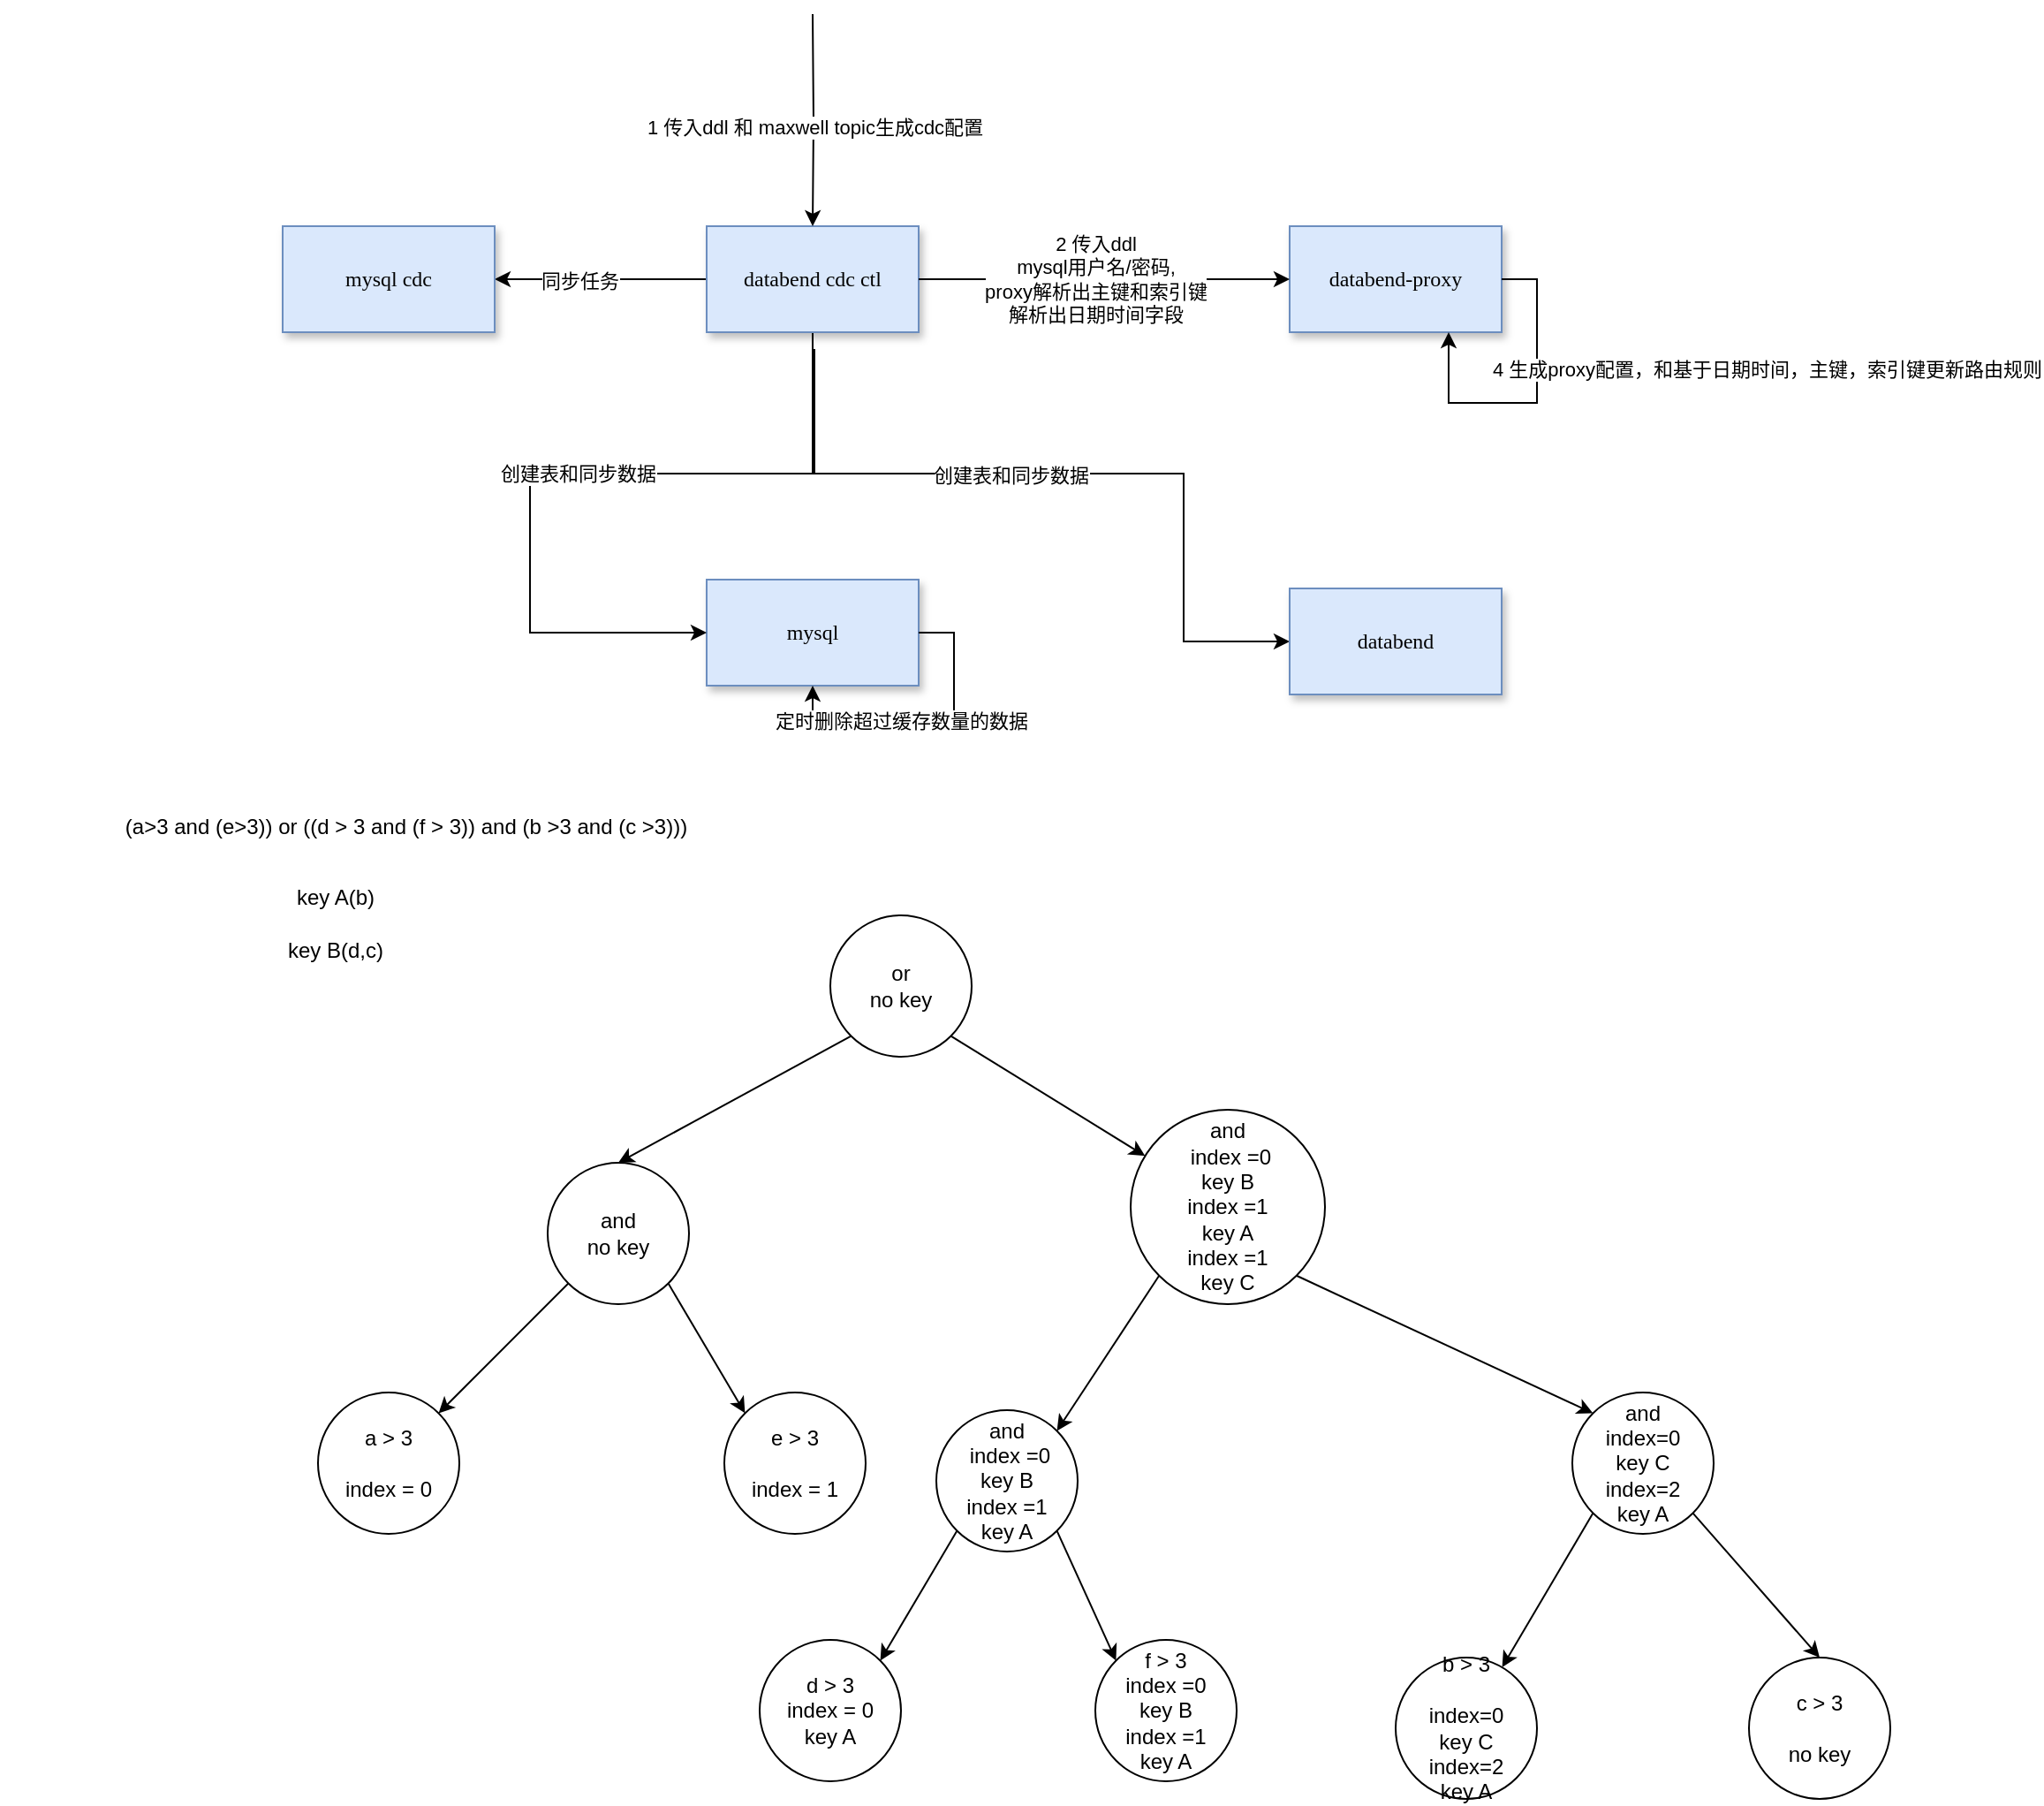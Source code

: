 <mxfile version="28.0.6">
  <diagram name="第 1 页" id="ybSWev30SjwJqXHt9w0i">
    <mxGraphModel dx="1234" dy="763" grid="1" gridSize="10" guides="1" tooltips="1" connect="1" arrows="1" fold="1" page="1" pageScale="1" pageWidth="1654" pageHeight="1169" math="0" shadow="0">
      <root>
        <mxCell id="0" />
        <mxCell id="1" parent="0" />
        <mxCell id="aLZACTp-3pR5Ggs5oU1X-17" style="edgeStyle=orthogonalEdgeStyle;rounded=0;orthogonalLoop=1;jettySize=auto;html=1;exitX=0.5;exitY=1;exitDx=0;exitDy=0;entryX=0;entryY=0.5;entryDx=0;entryDy=0;" parent="1" source="aLZACTp-3pR5Ggs5oU1X-1" target="aLZACTp-3pR5Ggs5oU1X-4" edge="1">
          <mxGeometry relative="1" as="geometry">
            <Array as="points">
              <mxPoint x="470" y="270" />
              <mxPoint x="680" y="270" />
              <mxPoint x="680" y="365" />
            </Array>
          </mxGeometry>
        </mxCell>
        <mxCell id="aLZACTp-3pR5Ggs5oU1X-19" value="创建表和同步数据" style="edgeLabel;html=1;align=center;verticalAlign=middle;resizable=0;points=[];" parent="aLZACTp-3pR5Ggs5oU1X-17" vertex="1" connectable="0">
          <mxGeometry x="-0.118" y="-1" relative="1" as="geometry">
            <mxPoint x="-4" as="offset" />
          </mxGeometry>
        </mxCell>
        <mxCell id="mrwGV0TSwpKSy3WsaggI-4" style="edgeStyle=orthogonalEdgeStyle;rounded=0;orthogonalLoop=1;jettySize=auto;html=1;exitX=0;exitY=0.5;exitDx=0;exitDy=0;" edge="1" parent="1" source="aLZACTp-3pR5Ggs5oU1X-1" target="mrwGV0TSwpKSy3WsaggI-3">
          <mxGeometry relative="1" as="geometry" />
        </mxCell>
        <mxCell id="mrwGV0TSwpKSy3WsaggI-5" value="同步任务" style="edgeLabel;html=1;align=center;verticalAlign=middle;resizable=0;points=[];" vertex="1" connectable="0" parent="mrwGV0TSwpKSy3WsaggI-4">
          <mxGeometry x="0.2" y="1" relative="1" as="geometry">
            <mxPoint as="offset" />
          </mxGeometry>
        </mxCell>
        <mxCell id="aLZACTp-3pR5Ggs5oU1X-1" value="databend cdc ctl" style="rounded=0;whiteSpace=wrap;html=1;fillColor=#dae8fc;strokeColor=#6c8ebf;shadow=1;fontFamily=Tahoma;" parent="1" vertex="1">
          <mxGeometry x="410" y="130" width="120" height="60" as="geometry" />
        </mxCell>
        <mxCell id="aLZACTp-3pR5Ggs5oU1X-2" value="databend-proxy" style="rounded=0;whiteSpace=wrap;html=1;fillColor=#dae8fc;strokeColor=#6c8ebf;shadow=1;fontFamily=Tahoma;" parent="1" vertex="1">
          <mxGeometry x="740" y="130" width="120" height="60" as="geometry" />
        </mxCell>
        <mxCell id="aLZACTp-3pR5Ggs5oU1X-4" value="databend" style="rounded=0;whiteSpace=wrap;html=1;fillColor=#dae8fc;strokeColor=#6c8ebf;shadow=1;fontFamily=Tahoma;" parent="1" vertex="1">
          <mxGeometry x="740" y="335" width="120" height="60" as="geometry" />
        </mxCell>
        <mxCell id="aLZACTp-3pR5Ggs5oU1X-6" style="edgeStyle=orthogonalEdgeStyle;rounded=0;orthogonalLoop=1;jettySize=auto;html=1;entryX=0.5;entryY=0;entryDx=0;entryDy=0;" parent="1" target="aLZACTp-3pR5Ggs5oU1X-1" edge="1">
          <mxGeometry relative="1" as="geometry">
            <mxPoint x="470" y="10" as="sourcePoint" />
          </mxGeometry>
        </mxCell>
        <mxCell id="aLZACTp-3pR5Ggs5oU1X-7" value="1 传入ddl 和 maxwell topic生成cdc配置" style="edgeLabel;html=1;align=center;verticalAlign=middle;resizable=0;points=[];" parent="aLZACTp-3pR5Ggs5oU1X-6" vertex="1" connectable="0">
          <mxGeometry x="0.067" y="1" relative="1" as="geometry">
            <mxPoint as="offset" />
          </mxGeometry>
        </mxCell>
        <mxCell id="aLZACTp-3pR5Ggs5oU1X-8" style="edgeStyle=orthogonalEdgeStyle;rounded=0;orthogonalLoop=1;jettySize=auto;html=1;exitX=1;exitY=0.5;exitDx=0;exitDy=0;" parent="1" target="aLZACTp-3pR5Ggs5oU1X-2" edge="1" source="aLZACTp-3pR5Ggs5oU1X-1">
          <mxGeometry relative="1" as="geometry">
            <mxPoint x="800" y="10" as="sourcePoint" />
          </mxGeometry>
        </mxCell>
        <mxCell id="aLZACTp-3pR5Ggs5oU1X-10" value="2 传入ddl&lt;div&gt;mysql用户名/密码,&lt;div&gt;proxy解析出主键和索引键&lt;/div&gt;&lt;/div&gt;&lt;div&gt;解析出日期时间字段&lt;/div&gt;" style="edgeLabel;html=1;align=center;verticalAlign=middle;resizable=0;points=[];" parent="aLZACTp-3pR5Ggs5oU1X-8" vertex="1" connectable="0">
          <mxGeometry x="0.207" y="2" relative="1" as="geometry">
            <mxPoint x="-27" y="2" as="offset" />
          </mxGeometry>
        </mxCell>
        <mxCell id="aLZACTp-3pR5Ggs5oU1X-13" style="edgeStyle=orthogonalEdgeStyle;rounded=0;orthogonalLoop=1;jettySize=auto;html=1;exitX=1;exitY=0.5;exitDx=0;exitDy=0;" parent="1" source="aLZACTp-3pR5Ggs5oU1X-2" edge="1">
          <mxGeometry relative="1" as="geometry">
            <mxPoint x="830" y="190" as="targetPoint" />
            <Array as="points">
              <mxPoint x="880" y="160" />
              <mxPoint x="880" y="230" />
              <mxPoint x="830" y="230" />
            </Array>
          </mxGeometry>
        </mxCell>
        <mxCell id="aLZACTp-3pR5Ggs5oU1X-14" value="4 生成proxy配置，和基于日期时间，主键，索引键更新路由规则" style="edgeLabel;html=1;align=center;verticalAlign=middle;resizable=0;points=[];" parent="aLZACTp-3pR5Ggs5oU1X-13" vertex="1" connectable="0">
          <mxGeometry x="-0.14" y="-3" relative="1" as="geometry">
            <mxPoint x="133" y="-7" as="offset" />
          </mxGeometry>
        </mxCell>
        <mxCell id="aLZACTp-3pR5Ggs5oU1X-15" value="mysql" style="rounded=0;whiteSpace=wrap;html=1;fillColor=#dae8fc;strokeColor=#6c8ebf;shadow=1;fontFamily=Tahoma;" parent="1" vertex="1">
          <mxGeometry x="410" y="330" width="120" height="60" as="geometry" />
        </mxCell>
        <mxCell id="mrwGV0TSwpKSy3WsaggI-1" style="edgeStyle=orthogonalEdgeStyle;rounded=0;orthogonalLoop=1;jettySize=auto;html=1;exitX=1;exitY=0.5;exitDx=0;exitDy=0;entryX=0.5;entryY=1;entryDx=0;entryDy=0;" edge="1" parent="1" source="aLZACTp-3pR5Ggs5oU1X-15" target="aLZACTp-3pR5Ggs5oU1X-15">
          <mxGeometry relative="1" as="geometry" />
        </mxCell>
        <mxCell id="mrwGV0TSwpKSy3WsaggI-2" value="定时删除超过缓存数量的数据" style="edgeLabel;html=1;align=center;verticalAlign=middle;resizable=0;points=[];" vertex="1" connectable="0" parent="mrwGV0TSwpKSy3WsaggI-1">
          <mxGeometry x="0.176" relative="1" as="geometry">
            <mxPoint as="offset" />
          </mxGeometry>
        </mxCell>
        <mxCell id="mrwGV0TSwpKSy3WsaggI-6" style="edgeStyle=orthogonalEdgeStyle;rounded=0;orthogonalLoop=1;jettySize=auto;html=1;entryX=0;entryY=0.5;entryDx=0;entryDy=0;" edge="1" parent="1" target="aLZACTp-3pR5Ggs5oU1X-15">
          <mxGeometry relative="1" as="geometry">
            <mxPoint x="470" y="200" as="sourcePoint" />
            <Array as="points">
              <mxPoint x="471" y="200" />
              <mxPoint x="471" y="270" />
              <mxPoint x="310" y="270" />
              <mxPoint x="310" y="360" />
            </Array>
          </mxGeometry>
        </mxCell>
        <mxCell id="mrwGV0TSwpKSy3WsaggI-7" value="创建表和同步数据" style="edgeLabel;html=1;align=center;verticalAlign=middle;resizable=0;points=[];" vertex="1" connectable="0" parent="mrwGV0TSwpKSy3WsaggI-6">
          <mxGeometry x="-0.028" relative="1" as="geometry">
            <mxPoint as="offset" />
          </mxGeometry>
        </mxCell>
        <mxCell id="mrwGV0TSwpKSy3WsaggI-3" value="mysql cdc" style="rounded=0;whiteSpace=wrap;html=1;fillColor=#dae8fc;strokeColor=#6c8ebf;shadow=1;fontFamily=Tahoma;" vertex="1" parent="1">
          <mxGeometry x="170" y="130" width="120" height="60" as="geometry" />
        </mxCell>
        <mxCell id="mrwGV0TSwpKSy3WsaggI-12" style="rounded=0;orthogonalLoop=1;jettySize=auto;html=1;exitX=0;exitY=1;exitDx=0;exitDy=0;entryX=0.5;entryY=0;entryDx=0;entryDy=0;" edge="1" parent="1" source="mrwGV0TSwpKSy3WsaggI-8" target="mrwGV0TSwpKSy3WsaggI-10">
          <mxGeometry relative="1" as="geometry" />
        </mxCell>
        <mxCell id="mrwGV0TSwpKSy3WsaggI-14" style="rounded=0;orthogonalLoop=1;jettySize=auto;html=1;exitX=1;exitY=1;exitDx=0;exitDy=0;" edge="1" parent="1" source="mrwGV0TSwpKSy3WsaggI-8" target="mrwGV0TSwpKSy3WsaggI-11">
          <mxGeometry relative="1" as="geometry" />
        </mxCell>
        <mxCell id="mrwGV0TSwpKSy3WsaggI-8" value="or&lt;div&gt;no key&lt;/div&gt;" style="ellipse;whiteSpace=wrap;html=1;aspect=fixed;" vertex="1" parent="1">
          <mxGeometry x="480" y="520" width="80" height="80" as="geometry" />
        </mxCell>
        <mxCell id="mrwGV0TSwpKSy3WsaggI-9" value="(a&amp;gt;3 and (e&amp;gt;3)) or ((d &amp;gt; 3 and (f &amp;gt; 3)) and (b &amp;gt;3 and (c &amp;gt;3)))" style="text;html=1;align=center;verticalAlign=middle;whiteSpace=wrap;rounded=0;" vertex="1" parent="1">
          <mxGeometry x="10" y="450" width="460" height="40" as="geometry" />
        </mxCell>
        <mxCell id="mrwGV0TSwpKSy3WsaggI-25" style="rounded=0;orthogonalLoop=1;jettySize=auto;html=1;exitX=0;exitY=1;exitDx=0;exitDy=0;entryX=1;entryY=0;entryDx=0;entryDy=0;" edge="1" parent="1" source="mrwGV0TSwpKSy3WsaggI-10" target="mrwGV0TSwpKSy3WsaggI-23">
          <mxGeometry relative="1" as="geometry" />
        </mxCell>
        <mxCell id="mrwGV0TSwpKSy3WsaggI-26" style="rounded=0;orthogonalLoop=1;jettySize=auto;html=1;exitX=1;exitY=1;exitDx=0;exitDy=0;entryX=0;entryY=0;entryDx=0;entryDy=0;" edge="1" parent="1" source="mrwGV0TSwpKSy3WsaggI-10" target="mrwGV0TSwpKSy3WsaggI-24">
          <mxGeometry relative="1" as="geometry" />
        </mxCell>
        <mxCell id="mrwGV0TSwpKSy3WsaggI-10" value="and&lt;br&gt;no key" style="ellipse;whiteSpace=wrap;html=1;aspect=fixed;" vertex="1" parent="1">
          <mxGeometry x="320" y="660" width="80" height="80" as="geometry" />
        </mxCell>
        <mxCell id="mrwGV0TSwpKSy3WsaggI-17" style="rounded=0;orthogonalLoop=1;jettySize=auto;html=1;exitX=0;exitY=1;exitDx=0;exitDy=0;entryX=1;entryY=0;entryDx=0;entryDy=0;" edge="1" parent="1" source="mrwGV0TSwpKSy3WsaggI-11" target="mrwGV0TSwpKSy3WsaggI-15">
          <mxGeometry relative="1" as="geometry" />
        </mxCell>
        <mxCell id="mrwGV0TSwpKSy3WsaggI-18" style="rounded=0;orthogonalLoop=1;jettySize=auto;html=1;exitX=1;exitY=1;exitDx=0;exitDy=0;entryX=0;entryY=0;entryDx=0;entryDy=0;" edge="1" parent="1" source="mrwGV0TSwpKSy3WsaggI-11" target="mrwGV0TSwpKSy3WsaggI-16">
          <mxGeometry relative="1" as="geometry" />
        </mxCell>
        <mxCell id="mrwGV0TSwpKSy3WsaggI-11" value="and&lt;div&gt;&lt;div&gt;&amp;nbsp;&lt;span style=&quot;background-color: transparent; color: light-dark(rgb(0, 0, 0), rgb(255, 255, 255));&quot;&gt;index =0&lt;/span&gt;&lt;/div&gt;key B&lt;br&gt;index =1&lt;br&gt;key A&lt;br&gt;index =1&lt;br&gt;key C&lt;/div&gt;" style="ellipse;whiteSpace=wrap;html=1;aspect=fixed;" vertex="1" parent="1">
          <mxGeometry x="650" y="630" width="110" height="110" as="geometry" />
        </mxCell>
        <mxCell id="mrwGV0TSwpKSy3WsaggI-32" style="rounded=0;orthogonalLoop=1;jettySize=auto;html=1;exitX=0;exitY=1;exitDx=0;exitDy=0;entryX=1;entryY=0;entryDx=0;entryDy=0;" edge="1" parent="1" source="mrwGV0TSwpKSy3WsaggI-15" target="mrwGV0TSwpKSy3WsaggI-29">
          <mxGeometry relative="1" as="geometry" />
        </mxCell>
        <mxCell id="mrwGV0TSwpKSy3WsaggI-33" style="rounded=0;orthogonalLoop=1;jettySize=auto;html=1;exitX=1;exitY=1;exitDx=0;exitDy=0;entryX=0;entryY=0;entryDx=0;entryDy=0;" edge="1" parent="1" source="mrwGV0TSwpKSy3WsaggI-15" target="mrwGV0TSwpKSy3WsaggI-30">
          <mxGeometry relative="1" as="geometry" />
        </mxCell>
        <mxCell id="mrwGV0TSwpKSy3WsaggI-15" value="and&lt;div&gt;&amp;nbsp;&lt;span style=&quot;background-color: transparent; color: light-dark(rgb(0, 0, 0), rgb(255, 255, 255));&quot;&gt;index =0&lt;/span&gt;&lt;/div&gt;key B&lt;br&gt;index =1&lt;br&gt;key A" style="ellipse;whiteSpace=wrap;html=1;aspect=fixed;" vertex="1" parent="1">
          <mxGeometry x="540" y="800" width="80" height="80" as="geometry" />
        </mxCell>
        <mxCell id="mrwGV0TSwpKSy3WsaggI-21" style="rounded=0;orthogonalLoop=1;jettySize=auto;html=1;exitX=0;exitY=1;exitDx=0;exitDy=0;" edge="1" parent="1" source="mrwGV0TSwpKSy3WsaggI-16" target="mrwGV0TSwpKSy3WsaggI-19">
          <mxGeometry relative="1" as="geometry" />
        </mxCell>
        <mxCell id="mrwGV0TSwpKSy3WsaggI-22" style="rounded=0;orthogonalLoop=1;jettySize=auto;html=1;exitX=1;exitY=1;exitDx=0;exitDy=0;entryX=0.5;entryY=0;entryDx=0;entryDy=0;" edge="1" parent="1" source="mrwGV0TSwpKSy3WsaggI-16" target="mrwGV0TSwpKSy3WsaggI-20">
          <mxGeometry relative="1" as="geometry" />
        </mxCell>
        <mxCell id="mrwGV0TSwpKSy3WsaggI-16" value="and&lt;br&gt;index=0&lt;br&gt;key C&lt;br&gt;index=2&lt;br&gt;key A" style="ellipse;whiteSpace=wrap;html=1;aspect=fixed;" vertex="1" parent="1">
          <mxGeometry x="900" y="790" width="80" height="80" as="geometry" />
        </mxCell>
        <mxCell id="mrwGV0TSwpKSy3WsaggI-19" value="b &amp;gt; 3&lt;br&gt;&lt;br&gt;index=0&lt;br&gt;key C&lt;br&gt;index=2&lt;br&gt;key A" style="ellipse;whiteSpace=wrap;html=1;aspect=fixed;" vertex="1" parent="1">
          <mxGeometry x="800" y="940" width="80" height="80" as="geometry" />
        </mxCell>
        <mxCell id="mrwGV0TSwpKSy3WsaggI-20" value="c &amp;gt; 3&lt;br&gt;&lt;br&gt;no key" style="ellipse;whiteSpace=wrap;html=1;aspect=fixed;" vertex="1" parent="1">
          <mxGeometry x="1000" y="940" width="80" height="80" as="geometry" />
        </mxCell>
        <mxCell id="mrwGV0TSwpKSy3WsaggI-23" value="a &amp;gt; 3&lt;br&gt;&lt;br&gt;index = 0" style="ellipse;whiteSpace=wrap;html=1;aspect=fixed;" vertex="1" parent="1">
          <mxGeometry x="190" y="790" width="80" height="80" as="geometry" />
        </mxCell>
        <mxCell id="mrwGV0TSwpKSy3WsaggI-24" value="e &amp;gt; 3&lt;br&gt;&lt;br&gt;index = 1" style="ellipse;whiteSpace=wrap;html=1;aspect=fixed;" vertex="1" parent="1">
          <mxGeometry x="420" y="790" width="80" height="80" as="geometry" />
        </mxCell>
        <mxCell id="mrwGV0TSwpKSy3WsaggI-27" value="key A(b)" style="text;html=1;align=center;verticalAlign=middle;whiteSpace=wrap;rounded=0;" vertex="1" parent="1">
          <mxGeometry x="100" y="500" width="200" height="20" as="geometry" />
        </mxCell>
        <mxCell id="mrwGV0TSwpKSy3WsaggI-28" value="key B(d,c)" style="text;html=1;align=center;verticalAlign=middle;whiteSpace=wrap;rounded=0;" vertex="1" parent="1">
          <mxGeometry x="100" y="530" width="200" height="20" as="geometry" />
        </mxCell>
        <mxCell id="mrwGV0TSwpKSy3WsaggI-29" value="d &amp;gt; 3&lt;br&gt;index = 0&lt;br&gt;key A" style="ellipse;whiteSpace=wrap;html=1;aspect=fixed;" vertex="1" parent="1">
          <mxGeometry x="440" y="930" width="80" height="80" as="geometry" />
        </mxCell>
        <mxCell id="mrwGV0TSwpKSy3WsaggI-30" value="f &amp;gt; 3&lt;br&gt;index =0&lt;br&gt;key B&lt;br&gt;index =1&lt;br&gt;key A" style="ellipse;whiteSpace=wrap;html=1;aspect=fixed;" vertex="1" parent="1">
          <mxGeometry x="630" y="930" width="80" height="80" as="geometry" />
        </mxCell>
      </root>
    </mxGraphModel>
  </diagram>
</mxfile>

